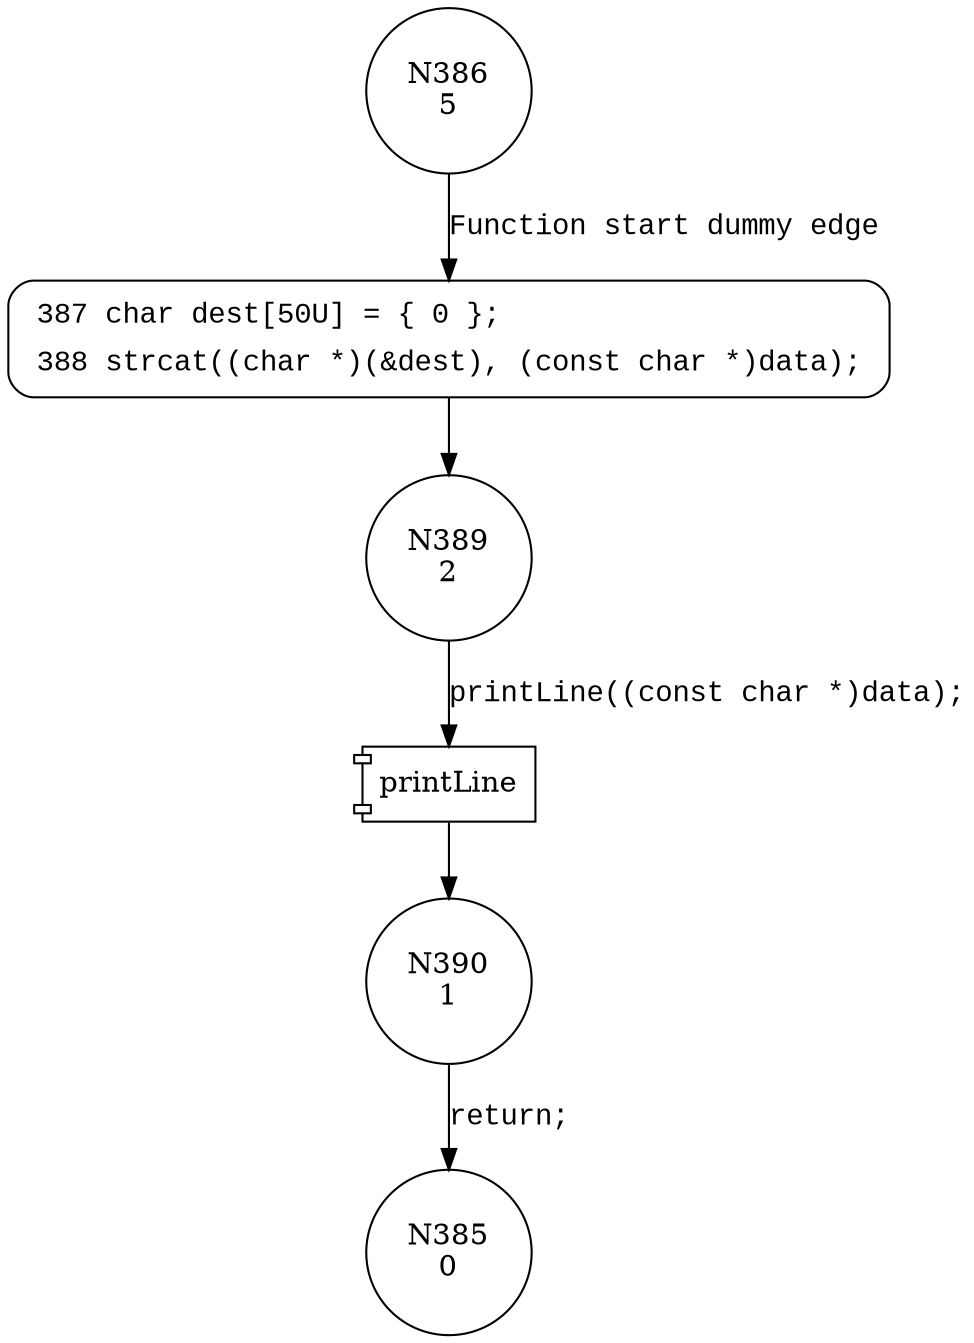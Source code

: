 digraph CWE121_Stack_Based_Buffer_Overflow__src_char_declare_cat_54e_badSink {
386 [shape="circle" label="N386\n5"]
387 [shape="circle" label="N387\n4"]
389 [shape="circle" label="N389\n2"]
390 [shape="circle" label="N390\n1"]
385 [shape="circle" label="N385\n0"]
387 [style="filled,bold" penwidth="1" fillcolor="white" fontname="Courier New" shape="Mrecord" label=<<table border="0" cellborder="0" cellpadding="3" bgcolor="white"><tr><td align="right">387</td><td align="left">char dest[50U] = &#123; 0 &#125;;</td></tr><tr><td align="right">388</td><td align="left">strcat((char *)(&amp;dest), (const char *)data);</td></tr></table>>]
387 -> 389[label=""]
386 -> 387 [label="Function start dummy edge" fontname="Courier New"]
100034 [shape="component" label="printLine"]
389 -> 100034 [label="printLine((const char *)data);" fontname="Courier New"]
100034 -> 390 [label="" fontname="Courier New"]
390 -> 385 [label="return;" fontname="Courier New"]
}